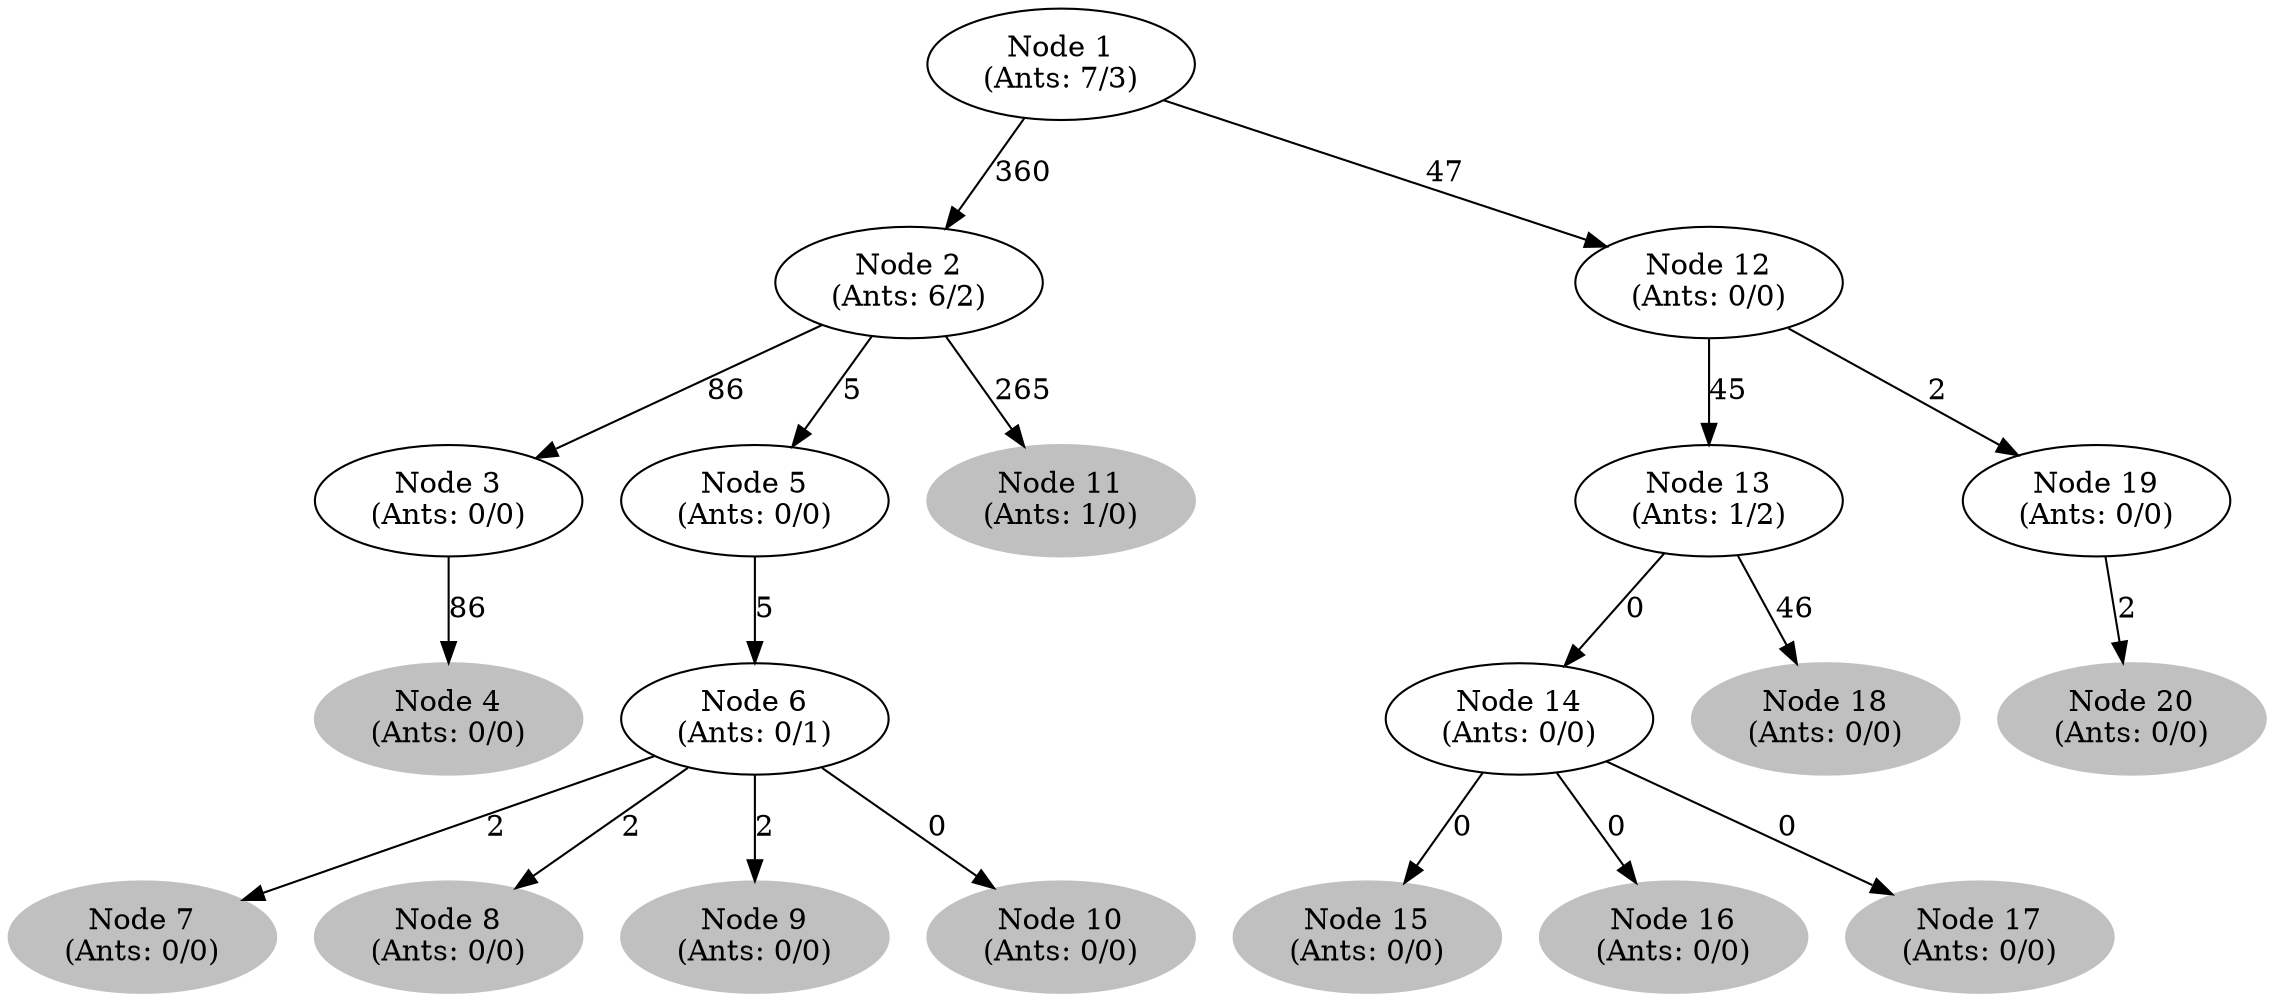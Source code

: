 digraph G {
	
	 "Node 1\n(Ants: 7/3)" -> "Node 2\n(Ants: 6/2)" [label=360];
	 "Node 2\n(Ants: 6/2)" -> "Node 3\n(Ants: 0/0)" [label=86];
	 "Node 4\n(Ants: 0/0)" [style=filled,color="gray"];
	"Node 3\n(Ants: 0/0)" -> "Node 4\n(Ants: 0/0)" [label=86];
	 "Node 2\n(Ants: 6/2)" -> "Node 5\n(Ants: 0/0)" [label=5];
	 "Node 5\n(Ants: 0/0)" -> "Node 6\n(Ants: 0/1)" [label=5];
	 "Node 7\n(Ants: 0/0)" [style=filled,color="gray"];
	"Node 6\n(Ants: 0/1)" -> "Node 7\n(Ants: 0/0)" [label=2];
	 "Node 8\n(Ants: 0/0)" [style=filled,color="gray"];
	"Node 6\n(Ants: 0/1)" -> "Node 8\n(Ants: 0/0)" [label=2];
	 "Node 9\n(Ants: 0/0)" [style=filled,color="gray"];
	"Node 6\n(Ants: 0/1)" -> "Node 9\n(Ants: 0/0)" [label=2];
	 "Node 10\n(Ants: 0/0)" [style=filled,color="gray"];
	"Node 6\n(Ants: 0/1)" -> "Node 10\n(Ants: 0/0)" [label=0];
	 "Node 11\n(Ants: 1/0)" [style=filled,color="gray"];
	"Node 2\n(Ants: 6/2)" -> "Node 11\n(Ants: 1/0)" [label=265];
	 "Node 1\n(Ants: 7/3)" -> "Node 12\n(Ants: 0/0)" [label=47];
	 "Node 12\n(Ants: 0/0)" -> "Node 13\n(Ants: 1/2)" [label=45];
	 "Node 13\n(Ants: 1/2)" -> "Node 14\n(Ants: 0/0)" [label=0];
	 "Node 15\n(Ants: 0/0)" [style=filled,color="gray"];
	"Node 14\n(Ants: 0/0)" -> "Node 15\n(Ants: 0/0)" [label=0];
	 "Node 16\n(Ants: 0/0)" [style=filled,color="gray"];
	"Node 14\n(Ants: 0/0)" -> "Node 16\n(Ants: 0/0)" [label=0];
	 "Node 17\n(Ants: 0/0)" [style=filled,color="gray"];
	"Node 14\n(Ants: 0/0)" -> "Node 17\n(Ants: 0/0)" [label=0];
	 "Node 18\n(Ants: 0/0)" [style=filled,color="gray"];
	"Node 13\n(Ants: 1/2)" -> "Node 18\n(Ants: 0/0)" [label=46];
	 "Node 12\n(Ants: 0/0)" -> "Node 19\n(Ants: 0/0)" [label=2];
	 "Node 20\n(Ants: 0/0)" [style=filled,color="gray"];
	"Node 19\n(Ants: 0/0)" -> "Node 20\n(Ants: 0/0)" [label=2];
	 
}
